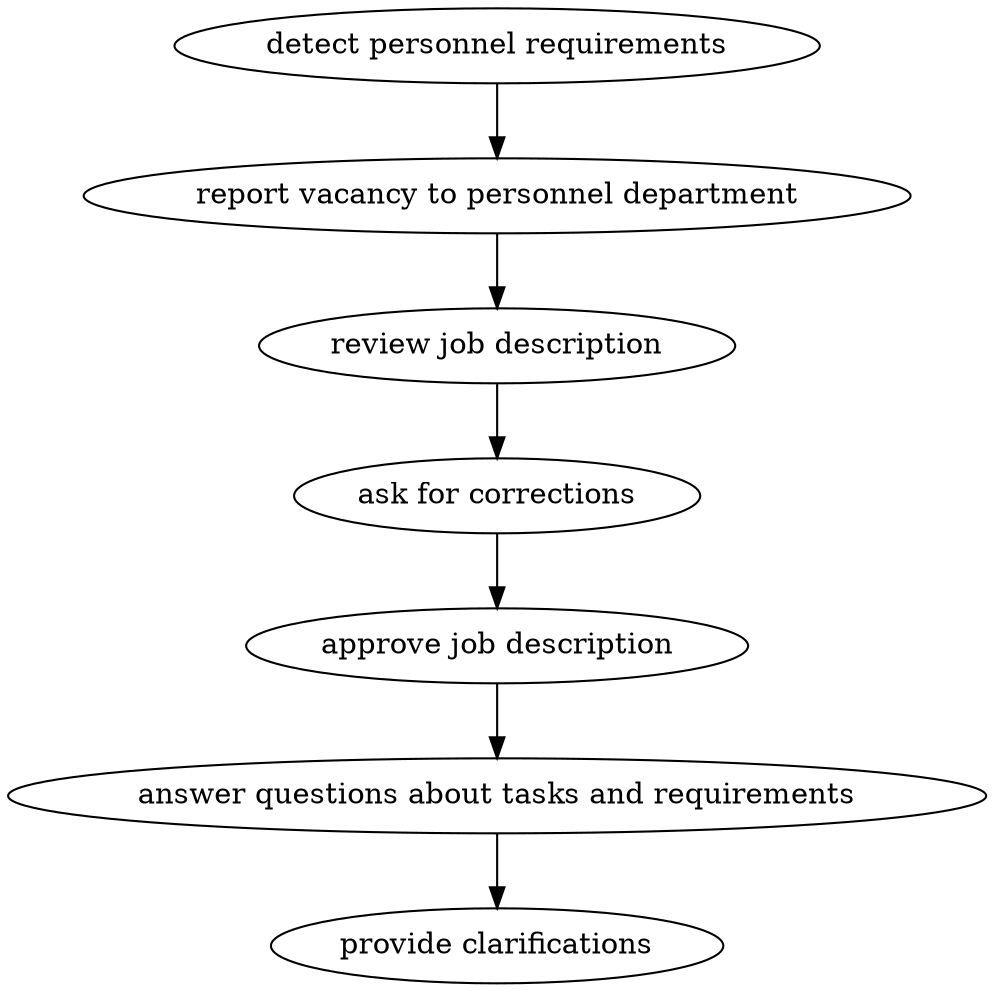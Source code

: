strict digraph "doc-8.3" {
	graph [name="doc-8.3"];
	"detect personnel requirements"	[attrs="{'type': 'Activity', 'label': 'detect personnel requirements'}"];
	"report vacancy to personnel department"	[attrs="{'type': 'Activity', 'label': 'report vacancy to personnel department'}"];
	"detect personnel requirements" -> "report vacancy to personnel department"	[attrs="{'type': 'flow', 'label': 'flow'}"];
	"review job description"	[attrs="{'type': 'Activity', 'label': 'review job description'}"];
	"report vacancy to personnel department" -> "review job description"	[attrs="{'type': 'flow', 'label': 'flow'}"];
	"ask for corrections"	[attrs="{'type': 'Activity', 'label': 'ask for corrections'}"];
	"review job description" -> "ask for corrections"	[attrs="{'type': 'flow', 'label': 'flow'}"];
	"approve job description"	[attrs="{'type': 'Activity', 'label': 'approve job description'}"];
	"ask for corrections" -> "approve job description"	[attrs="{'type': 'flow', 'label': 'flow'}"];
	"answer questions about tasks and requirements"	[attrs="{'type': 'Activity', 'label': 'answer questions about tasks and requirements'}"];
	"approve job description" -> "answer questions about tasks and requirements"	[attrs="{'type': 'flow', 'label': 'flow'}"];
	"provide clarifications"	[attrs="{'type': 'Activity', 'label': 'provide clarifications'}"];
	"answer questions about tasks and requirements" -> "provide clarifications"	[attrs="{'type': 'flow', 'label': 'flow'}"];
}
